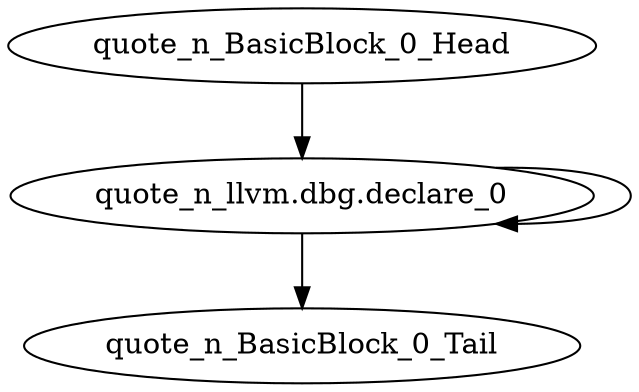 digraph G {
    "quote_n_llvm.dbg.declare_0" -> "quote_n_llvm.dbg.declare_0"
    "quote_n_llvm.dbg.declare_0" -> "quote_n_BasicBlock_0_Tail"
    "quote_n_BasicBlock_0_Head" -> "quote_n_llvm.dbg.declare_0"
}
